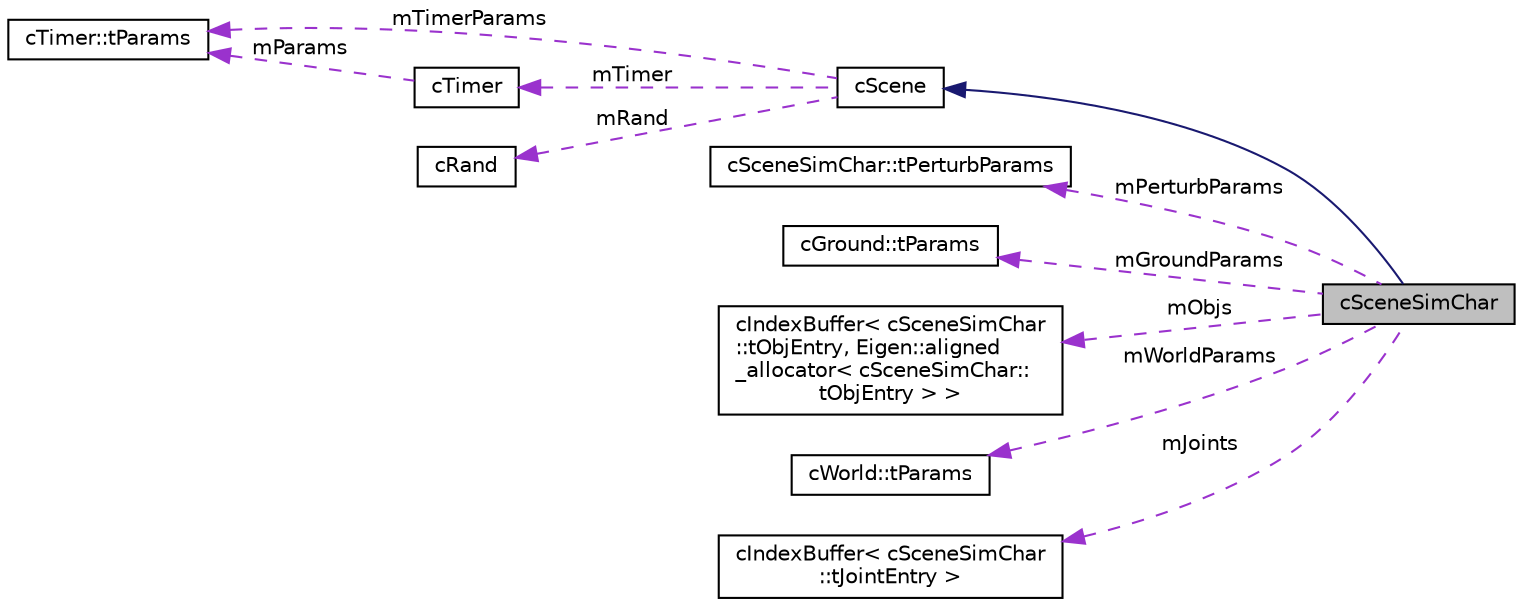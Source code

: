 digraph "cSceneSimChar"
{
 // LATEX_PDF_SIZE
  edge [fontname="Helvetica",fontsize="10",labelfontname="Helvetica",labelfontsize="10"];
  node [fontname="Helvetica",fontsize="10",shape=record];
  rankdir="LR";
  Node1 [label="cSceneSimChar",height=0.2,width=0.4,color="black", fillcolor="grey75", style="filled", fontcolor="black",tooltip=" "];
  Node2 -> Node1 [dir="back",color="midnightblue",fontsize="10",style="solid",fontname="Helvetica"];
  Node2 [label="cScene",height=0.2,width=0.4,color="black", fillcolor="white", style="filled",URL="$classc_scene.html",tooltip=" "];
  Node3 -> Node2 [dir="back",color="darkorchid3",fontsize="10",style="dashed",label=" mTimer" ,fontname="Helvetica"];
  Node3 [label="cTimer",height=0.2,width=0.4,color="black", fillcolor="white", style="filled",URL="$classc_timer.html",tooltip=" "];
  Node4 -> Node3 [dir="back",color="darkorchid3",fontsize="10",style="dashed",label=" mParams" ,fontname="Helvetica"];
  Node4 [label="cTimer::tParams",height=0.2,width=0.4,color="black", fillcolor="white", style="filled",URL="$structc_timer_1_1t_params.html",tooltip=" "];
  Node5 -> Node2 [dir="back",color="darkorchid3",fontsize="10",style="dashed",label=" mRand" ,fontname="Helvetica"];
  Node5 [label="cRand",height=0.2,width=0.4,color="black", fillcolor="white", style="filled",URL="$classc_rand.html",tooltip=" "];
  Node4 -> Node2 [dir="back",color="darkorchid3",fontsize="10",style="dashed",label=" mTimerParams" ,fontname="Helvetica"];
  Node6 -> Node1 [dir="back",color="darkorchid3",fontsize="10",style="dashed",label=" mPerturbParams" ,fontname="Helvetica"];
  Node6 [label="cSceneSimChar::tPerturbParams",height=0.2,width=0.4,color="black", fillcolor="white", style="filled",URL="$structc_scene_sim_char_1_1t_perturb_params.html",tooltip=" "];
  Node7 -> Node1 [dir="back",color="darkorchid3",fontsize="10",style="dashed",label=" mGroundParams" ,fontname="Helvetica"];
  Node7 [label="cGround::tParams",height=0.2,width=0.4,color="black", fillcolor="white", style="filled",URL="$structc_ground_1_1t_params.html",tooltip=" "];
  Node8 -> Node1 [dir="back",color="darkorchid3",fontsize="10",style="dashed",label=" mObjs" ,fontname="Helvetica"];
  Node8 [label="cIndexBuffer\< cSceneSimChar\l::tObjEntry, Eigen::aligned\l_allocator\< cSceneSimChar::\ltObjEntry \> \>",height=0.2,width=0.4,color="black", fillcolor="white", style="filled",URL="$classc_index_buffer.html",tooltip=" "];
  Node9 -> Node1 [dir="back",color="darkorchid3",fontsize="10",style="dashed",label=" mWorldParams" ,fontname="Helvetica"];
  Node9 [label="cWorld::tParams",height=0.2,width=0.4,color="black", fillcolor="white", style="filled",URL="$structc_world_1_1t_params.html",tooltip=" "];
  Node10 -> Node1 [dir="back",color="darkorchid3",fontsize="10",style="dashed",label=" mJoints" ,fontname="Helvetica"];
  Node10 [label="cIndexBuffer\< cSceneSimChar\l::tJointEntry \>",height=0.2,width=0.4,color="black", fillcolor="white", style="filled",URL="$classc_index_buffer.html",tooltip=" "];
}
